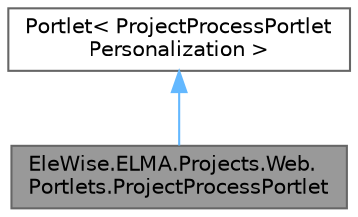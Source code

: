 digraph "EleWise.ELMA.Projects.Web.Portlets.ProjectProcessPortlet"
{
 // LATEX_PDF_SIZE
  bgcolor="transparent";
  edge [fontname=Helvetica,fontsize=10,labelfontname=Helvetica,labelfontsize=10];
  node [fontname=Helvetica,fontsize=10,shape=box,height=0.2,width=0.4];
  Node1 [id="Node000001",label="EleWise.ELMA.Projects.Web.\lPortlets.ProjectProcessPortlet",height=0.2,width=0.4,color="gray40", fillcolor="grey60", style="filled", fontcolor="black",tooltip="Портлет с запущенными с проекта процессами"];
  Node2 -> Node1 [id="edge1_Node000001_Node000002",dir="back",color="steelblue1",style="solid",tooltip=" "];
  Node2 [id="Node000002",label="Portlet\< ProjectProcessPortlet\lPersonalization \>",height=0.2,width=0.4,color="gray40", fillcolor="white", style="filled",tooltip=" "];
}
